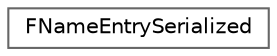 digraph "Graphical Class Hierarchy"
{
 // INTERACTIVE_SVG=YES
 // LATEX_PDF_SIZE
  bgcolor="transparent";
  edge [fontname=Helvetica,fontsize=10,labelfontname=Helvetica,labelfontsize=10];
  node [fontname=Helvetica,fontsize=10,shape=box,height=0.2,width=0.4];
  rankdir="LR";
  Node0 [id="Node000000",label="FNameEntrySerialized",height=0.2,width=0.4,color="grey40", fillcolor="white", style="filled",URL="$d3/d25/structFNameEntrySerialized.html",tooltip="This struct is only used during loading/saving and is not part of the runtime costs."];
}
